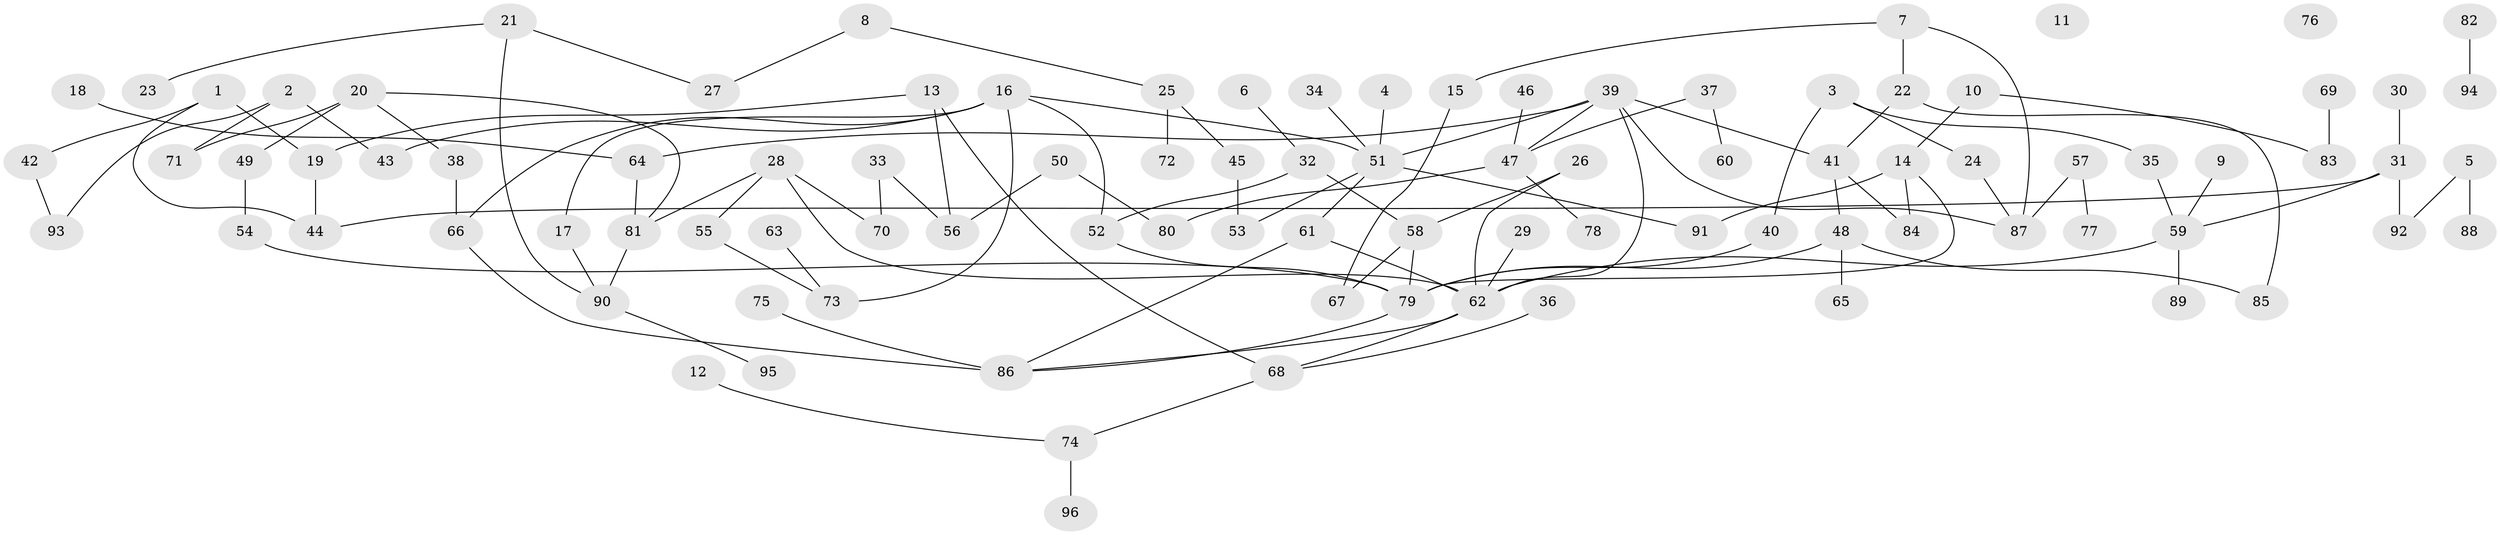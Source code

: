 // coarse degree distribution, {3: 0.28205128205128205, 4: 0.15384615384615385, 2: 0.20512820512820512, 8: 0.05128205128205128, 5: 0.05128205128205128, 6: 0.02564102564102564, 1: 0.20512820512820512, 7: 0.02564102564102564}
// Generated by graph-tools (version 1.1) at 2025/48/03/04/25 22:48:11]
// undirected, 96 vertices, 118 edges
graph export_dot {
  node [color=gray90,style=filled];
  1;
  2;
  3;
  4;
  5;
  6;
  7;
  8;
  9;
  10;
  11;
  12;
  13;
  14;
  15;
  16;
  17;
  18;
  19;
  20;
  21;
  22;
  23;
  24;
  25;
  26;
  27;
  28;
  29;
  30;
  31;
  32;
  33;
  34;
  35;
  36;
  37;
  38;
  39;
  40;
  41;
  42;
  43;
  44;
  45;
  46;
  47;
  48;
  49;
  50;
  51;
  52;
  53;
  54;
  55;
  56;
  57;
  58;
  59;
  60;
  61;
  62;
  63;
  64;
  65;
  66;
  67;
  68;
  69;
  70;
  71;
  72;
  73;
  74;
  75;
  76;
  77;
  78;
  79;
  80;
  81;
  82;
  83;
  84;
  85;
  86;
  87;
  88;
  89;
  90;
  91;
  92;
  93;
  94;
  95;
  96;
  1 -- 19;
  1 -- 42;
  1 -- 44;
  2 -- 43;
  2 -- 71;
  2 -- 93;
  3 -- 24;
  3 -- 35;
  3 -- 40;
  4 -- 51;
  5 -- 88;
  5 -- 92;
  6 -- 32;
  7 -- 15;
  7 -- 22;
  7 -- 87;
  8 -- 25;
  8 -- 27;
  9 -- 59;
  10 -- 14;
  10 -- 83;
  12 -- 74;
  13 -- 19;
  13 -- 56;
  13 -- 68;
  14 -- 79;
  14 -- 84;
  14 -- 91;
  15 -- 67;
  16 -- 17;
  16 -- 43;
  16 -- 51;
  16 -- 52;
  16 -- 66;
  16 -- 73;
  17 -- 90;
  18 -- 64;
  19 -- 44;
  20 -- 38;
  20 -- 49;
  20 -- 71;
  20 -- 81;
  21 -- 23;
  21 -- 27;
  21 -- 90;
  22 -- 41;
  22 -- 85;
  24 -- 87;
  25 -- 45;
  25 -- 72;
  26 -- 58;
  26 -- 62;
  28 -- 55;
  28 -- 62;
  28 -- 70;
  28 -- 81;
  29 -- 62;
  30 -- 31;
  31 -- 44;
  31 -- 59;
  31 -- 92;
  32 -- 52;
  32 -- 58;
  33 -- 56;
  33 -- 70;
  34 -- 51;
  35 -- 59;
  36 -- 68;
  37 -- 47;
  37 -- 60;
  38 -- 66;
  39 -- 41;
  39 -- 47;
  39 -- 51;
  39 -- 62;
  39 -- 64;
  39 -- 87;
  40 -- 79;
  41 -- 48;
  41 -- 84;
  42 -- 93;
  45 -- 53;
  46 -- 47;
  47 -- 78;
  47 -- 80;
  48 -- 65;
  48 -- 79;
  48 -- 85;
  49 -- 54;
  50 -- 56;
  50 -- 80;
  51 -- 53;
  51 -- 61;
  51 -- 91;
  52 -- 79;
  54 -- 79;
  55 -- 73;
  57 -- 77;
  57 -- 87;
  58 -- 67;
  58 -- 79;
  59 -- 62;
  59 -- 89;
  61 -- 62;
  61 -- 86;
  62 -- 68;
  62 -- 86;
  63 -- 73;
  64 -- 81;
  66 -- 86;
  68 -- 74;
  69 -- 83;
  74 -- 96;
  75 -- 86;
  79 -- 86;
  81 -- 90;
  82 -- 94;
  90 -- 95;
}
